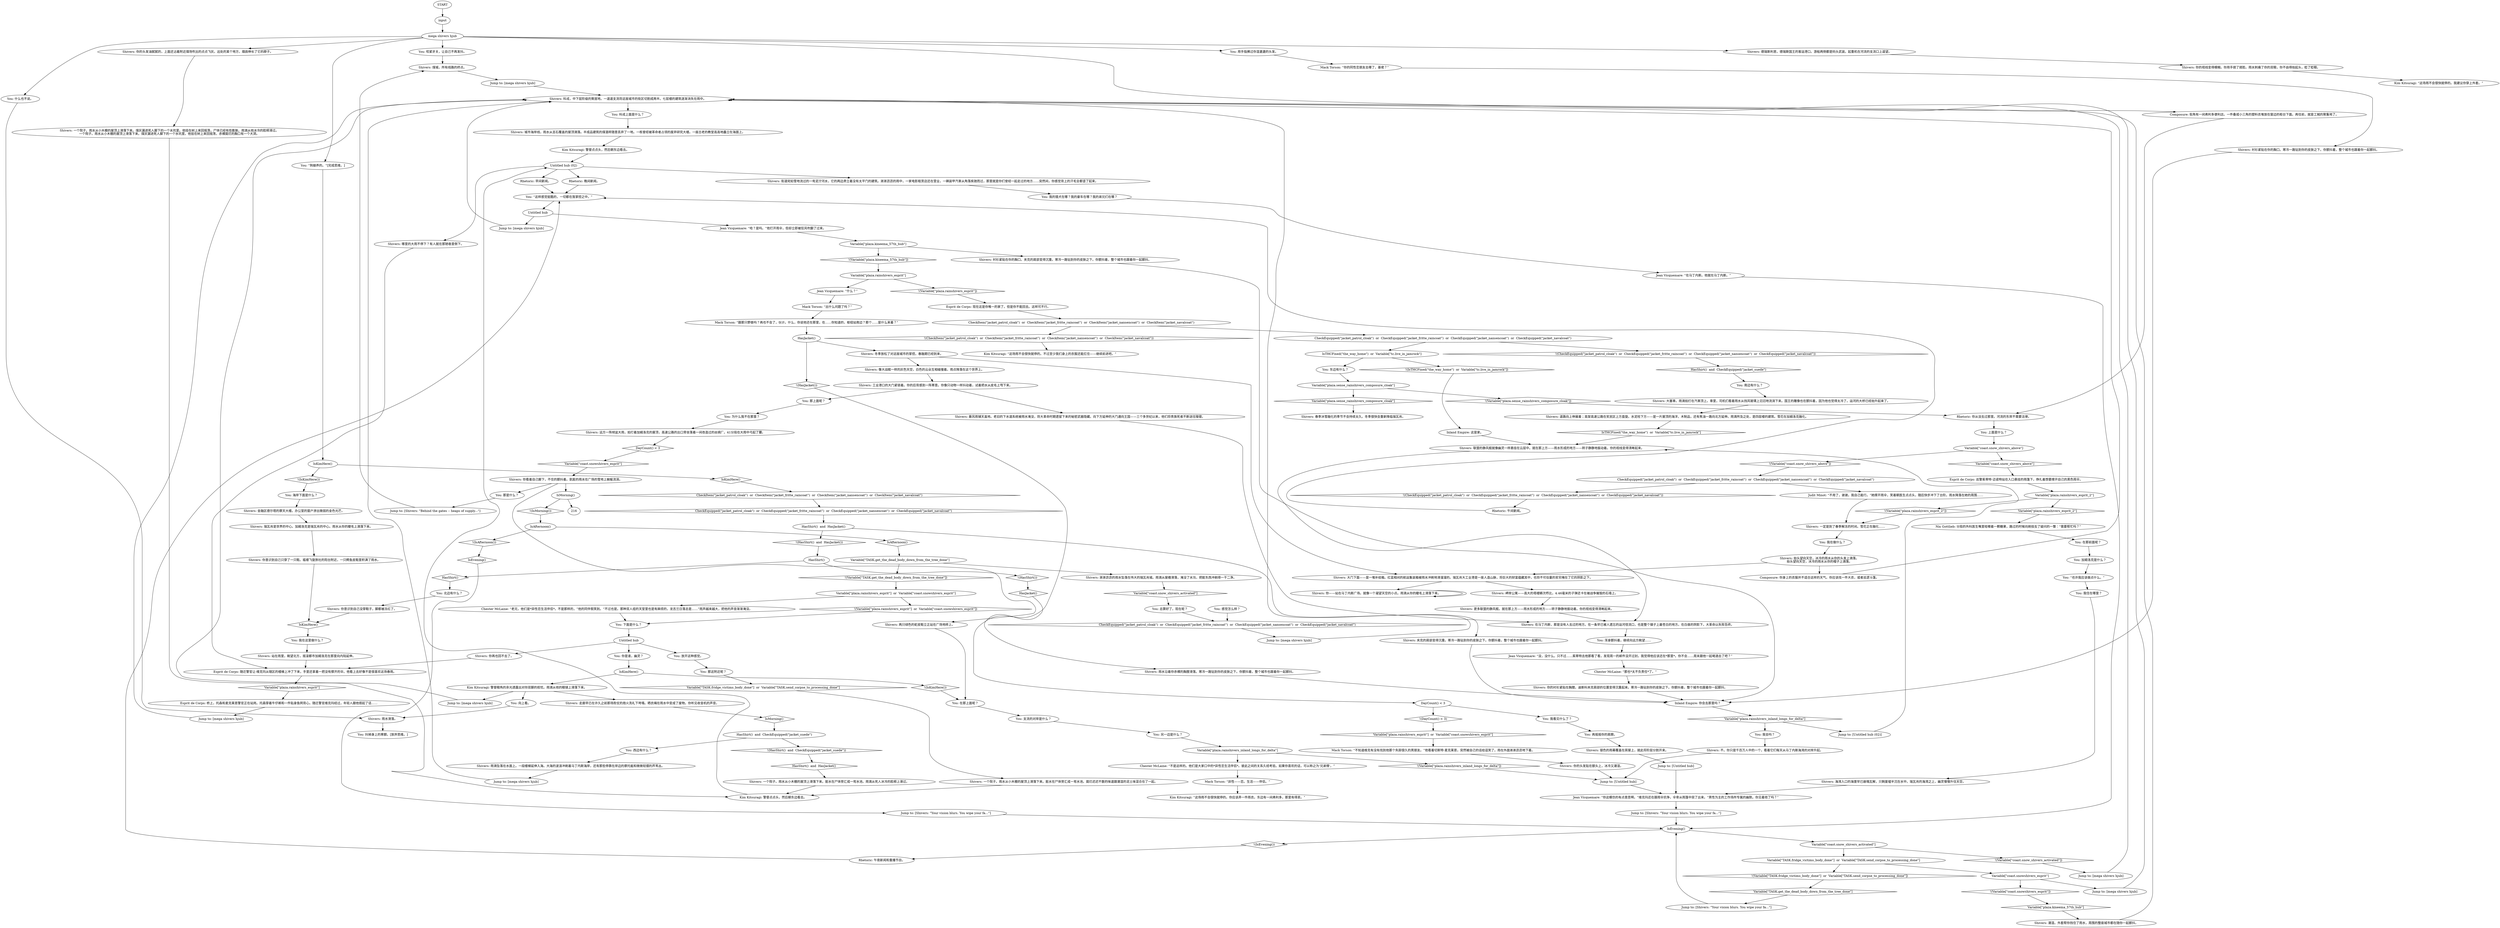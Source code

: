 # PLAZA ORB / rain shivers
# rain shivers
# ==================================================
digraph G {
	  0 [label="START"];
	  1 [label="input"];
	  2 [label="Shivers: 雨滴坠落在水面上。一段楼梯延伸入海。大海的波浪冲刷着马丁内斯海岸，还有那些停靠在岸边的摩托艇和微微轻摆的芦苇丛。"];
	  3 [label="Shivers: 雨水滑落。"];
	  4 [label="Shivers: 一个院子。雨水从小木棚的屋顶上滑落下来。脏水在尸体旁汇成一弯水池。腐烂迟迟不散的味道跟潮湿的泥土味混合在了一起。"];
	  5 [label="Mack Torson: “不知道维克有没有找到他那个失踪很久的男朋友。”他看着切斯特·麦克莱恩，突然被自己的话给逗笑了。雨在外面淅淅沥沥地下着。"];
	  6 [label="Variable[\"plaza.sense_rainshivers_composure_cloak\"]"];
	  7 [label="Variable[\"plaza.sense_rainshivers_composure_cloak\"]", shape=diamond];
	  8 [label="!(Variable[\"plaza.sense_rainshivers_composure_cloak\"])", shape=diamond];
	  9 [label="Jump to: [Shivers: \"Behind the gates -- heaps of supply...\"]"];
	  10 [label="Esprit de Corps: 桥上，托森和麦克莱恩警官正在站岗。托森穿着牛仔裤和一件贴身鱼网背心。随迁警官维克玛经过，年轻人跟他搭起了话……"];
	  11 [label="Rhetoric: 午夜新闻和重播节目。"];
	  12 [label="Variable[\"plaza.rainshivers_esprit_2\"]"];
	  13 [label="Variable[\"plaza.rainshivers_esprit_2\"]", shape=diamond];
	  14 [label="!(Variable[\"plaza.rainshivers_esprit_2\"])", shape=diamond];
	  15 [label="You: 我在做什么？"];
	  16 [label="Shivers: 抬头望向天空，冰冷的雨水从你的头发上滴落。\n抬头望向天空，冰冷的雨水从你的帽子上滴落。"];
	  17 [label="You: 科戎上面是什么？"];
	  18 [label="Jump to: [Untitled hub]"];
	  19 [label="You: 我会吗？"];
	  20 [label="Esprit de Corps: 现在这是你唯一的家了。但是你不能回去。这样可不行。"];
	  21 [label="IsAfternoon()"];
	  22 [label="IsAfternoon()", shape=diamond];
	  23 [label="!(IsAfternoon())", shape=diamond];
	  24 [label="Shivers: 大塞車。雨滴拍打在汽車顶上。車里，司机们看着雨水从挡风玻璃上汩汩地流淌下来。国王的雕像也在颤抖着，因为他也觉得太冷了。运河的大桥已经抬升起来了。"];
	  25 [label="You: 你是谁，幽灵？"];
	  26 [label="Shivers: 不。你只是千百万人中的一个，看着它们每天从马丁内斯海湾的对岸升起。"];
	  27 [label="Shivers: 两只绿色的蛇皮鞋立正站在广场地砖上。"];
	  28 [label="Shivers: 站在雨里，眺望北方，摇滚都市加姆洛克在那里向内陆延伸。"];
	  29 [label="Chester McLaine: “那也*太不负责任*了。”"];
	  30 [label="IsKimHere()"];
	  31 [label="IsKimHere()", shape=diamond];
	  32 [label="!(IsKimHere())", shape=diamond];
	  33 [label="HasShirt()"];
	  34 [label="HasShirt()", shape=diamond];
	  35 [label="!(HasShirt())", shape=diamond];
	  36 [label="Variable[\"coast.snow_shivers_above\"]"];
	  37 [label="Variable[\"coast.snow_shivers_above\"]", shape=diamond];
	  38 [label="!(Variable[\"coast.snow_shivers_above\"])", shape=diamond];
	  39 [label="Nix Gottlieb: 分局的外科医生嘴里咀嚼着一颗糖果，路过的时候向她投去了疑问的一瞥：“需要帮忙吗？”"];
	  40 [label="You: 感觉怎么样？"];
	  41 [label="Shivers: 工业港口的大门紧锁着。你的后背感到一阵寒意。你像只动物一样抖动着，试着把水从皮毛上甩下来。"];
	  42 [label="Rhetoric: 你从没去过那里。河流的东岸不需要法律。"];
	  43 [label="Jump to: [Untitled hub]"];
	  44 [label="Jump to: [mega shivers hjub]"];
	  45 [label="Shivers: 一个院子。雨水从小木棚的屋顶上滑落下来。煤灰漏进死人脚下的一个水坑里。他挂在树上来回摇荡，尸体已经有些膨胀。雨滴从他冰冷的脸颊滑过。\n一个院子。雨水从小木棚的屋顶上滑落下来。煤灰漏进死人脚下的一个水坑里。他挂在树上来回摇荡，赤裸腐烂的胸口有一个大洞。"];
	  46 [label="Variable[\"plaza.rainshivers_esprit\"]  or  Variable[\"coast.snowshivers_esprit\"]"];
	  47 [label="Variable[\"plaza.rainshivers_esprit\"]  or  Variable[\"coast.snowshivers_esprit\"]", shape=diamond];
	  48 [label="!(Variable[\"plaza.rainshivers_esprit\"]  or  Variable[\"coast.snowshivers_esprit\"])", shape=diamond];
	  49 [label="Chester McLaine: “老兄，他们是*异性恋生活伴侣*。不是那样的，”他的同伴假笑到。“不过也是。那种双人组的天堂里也是有麻烦的，龙舌兰日落总是……”雨声越来越大，把他的声音渐渐淹没。"];
	  50 [label="Shivers: 你的头发贴在额头上，冰冷又潮湿。"];
	  51 [label="You: 那这附近呢？"];
	  52 [label="You: “这样感觉挺酷的，一切都在我掌控之中。”"];
	  53 [label="You: 向上看。"];
	  54 [label="Jump to: [mega shivers hjub]"];
	  55 [label="Shivers: 在马丁内斯，那是没有人去过的地方。在一条早已被人遗忘的运河径流口，也是整个镇子上最苍白的地方。在白昼的阴影下，大革命以失败告终。"];
	  56 [label="Shivers: 远方一阵倾盆大雨，拍打着加姆洛克的屋顶，高速公路的出口旁坐落着一间改造过的丝绸厂。41分局在大雨中弓起了腰。"];
	  57 [label="Jean Vicquemare: “没，没什么。只不过……茱蒂特去他那看了看，发现周一的邮件没开过封。我觉得他应该还在*那里*。你不会……周末跟他一起喝酒去了吧？”"];
	  58 [label="Mack Torson: “跟那只野兽吗？再也不会了，伙计。什么，你说他还在那里，在……你知道的，枢纽站南边？那个……是什么来着？”"];
	  59 [label="Shivers: 你的衬衫紧贴在胸膛。迪斯科夹克肩部的位置变得沉重起来。寒冷一路钻到你的皮肤之下。你颤抖着，整个城市也跟着你一起颤抖。"];
	  60 [label="You: 南边有什么？"];
	  61 [label="You: 什么也不说。"];
	  62 [label="Shivers: 走廊早已在许久之前那场败仗的炮火洗礼下垮塌。晒衣绳在雨水中变成了废物。你听见收音机的声音。"];
	  63 [label="Shivers: 更多联盟的静风舰。就在那上方——雨水形成的地方——转子静静地振动着。你的视线变得清晰起来。"];
	  64 [label="Esprit de Corps: 巡警茱蒂特·迈诺特站在入口悬挂的雨篷下，挣扎着想要撑开自己的黑色雨伞。"];
	  65 [label="Shivers: 你看着自己脚下，不住的颤抖着。肮脏的雨水在广场的雪地上蜿蜒流淌。"];
	  66 [label="Shivers: 银色的雨幕覆盖在房屋上，就此将阶层分割开来。"];
	  67 [label="Shivers: 城市海岸线，雨水从亘石覆盖的屋顶滴落。半成品建筑的煤渣砖随意丢弃了一地。一栋曾经被革命者占领的废弃研究大楼。一座古老的教堂高高地矗立在海面上。"];
	  68 [label="Shivers: 金融区德尔塔的摩天大楼。办公室的窗户渗出微弱的金色光芒。"];
	  69 [label="IsKimHere()"];
	  70 [label="IsKimHere()", shape=diamond];
	  71 [label="!(IsKimHere())", shape=diamond];
	  72 [label="Kim Kitsuragi: 警督眼角的余光透露出对你双脚的担忧。雨滴从他的眼镜上滑落下来。"];
	  73 [label="You: 我在这里做什么？"];
	  74 [label="You: 浑身颤抖着，继续向远方眺望……"];
	  75 [label="Rhetoric: 晚间新闻。"];
	  76 [label="Jump to: [Shivers: \"Your vision blurs. You wipe your fa...\"]"];
	  77 [label="Shivers: 潮湿。外套帮你挡住了雨水，周围的整座城市都在随你一起颤抖。"];
	  78 [label="Jump to: [mega shivers hjub]"];
	  79 [label="Kim Kitsuragi: 警督点点头，然后朝东边看去。"];
	  80 [label="You: 我住在哪里？"];
	  81 [label="Rhetoric: 早间新闻。"];
	  82 [label="HasShirt()  and  CheckEquipped(\"jacket_suede\")"];
	  83 [label="HasShirt()  and  CheckEquipped(\"jacket_suede\")", shape=diamond];
	  84 [label="!(HasShirt()  and  CheckEquipped(\"jacket_suede\"))", shape=diamond];
	  85 [label="You: 西边有什么？"];
	  86 [label="You: 咬紧牙关，让自己不再发抖。"];
	  87 [label="You: 那上面呢？"];
	  88 [label="Kim Kitsuragi: 警督点点头，然后朝东边看去。"];
	  89 [label="Untitled hub"];
	  90 [label="Untitled hub (02)"];
	  91 [label="Shivers: 联盟的静风舰就像幽灵一样悬挂在云层中。就在那上方——雨水形成的地方——转子静静地振动着。你的视线变得清晰起来。"];
	  92 [label="CheckEquipped(\"jacket_patrol_cloak\")  or  CheckEquipped(\"jacket_fritte_raincoat\")  or  CheckEquipped(\"jacket_nansencoat\")  or  CheckEquipped(\"jacket_navalcoat\")"];
	  93 [label="CheckEquipped(\"jacket_patrol_cloak\")  or  CheckEquipped(\"jacket_fritte_raincoat\")  or  CheckEquipped(\"jacket_nansencoat\")  or  CheckEquipped(\"jacket_navalcoat\")", shape=diamond];
	  94 [label="!(CheckEquipped(\"jacket_patrol_cloak\")  or  CheckEquipped(\"jacket_fritte_raincoat\")  or  CheckEquipped(\"jacket_nansencoat\")  or  CheckEquipped(\"jacket_navalcoat\"))", shape=diamond];
	  95 [label="Judit Minot: “不用了，谢谢。我自己能行。”她撑开雨伞，笑着朝医生点点头，随后快步冲下了台阶。雨水降落在她的周围……"];
	  96 [label="You: 在那前面呢？"];
	  97 [label="Shivers: 岬岸公寓——高大的塔楼鳞次栉比，4.46毫米的子弹还卡在被战争摧毁的石墙上。"];
	  98 [label="Shivers: 你意识到自己没穿鞋子，脚都被冻红了。"];
	  99 [label="You: 那是什么？"];
	  100 [label="Jean Vicquemare: “哈？是吗。”他打开雨伞，但却立即被狂风吹翻了过来。"];
	  101 [label="Mack Torson: “异性——恋。生活——伴侣。”"];
	  102 [label="Variable[\"plaza.kineema_57th_hub\"]"];
	  103 [label="Variable[\"plaza.kineema_57th_hub\"]", shape=diamond];
	  104 [label="!(Variable[\"plaza.kineema_57th_hub\"])", shape=diamond];
	  105 [label="Shivers: 衬衫紧贴在你的胸口。夹克的肩部变得沉重。寒冷一路钻到你的皮肤之下。你颤抖着，整个城市也跟着你一起颤抖。"];
	  106 [label="Shivers: 一个院子。雨水从小木棚的屋顶上滑落下来。脏水在尸体旁汇成一弯水池。雨滴从死人冰冷的脸颊上滑过。"];
	  107 [label="Jump to: [Shivers: \"Your vision blurs. You wipe your fa...\"]"];
	  108 [label="You: 下面是什么？"];
	  109 [label="You: 用手指拂过你湿漉漉的头发。"];
	  110 [label="You: 放开这种感觉。"];
	  111 [label="Jump to: [Untitled hub (02)]"];
	  112 [label="Esprit de Corps: 随迁警官让·维克玛从辖区的楼梯上冲了下来，手里还拿着一把没有撑开的伞。他看上去好像不是很喜欢这场春雨。"];
	  113 [label="Variable[\"plaza.rainshivers_esprit\"]"];
	  114 [label="Variable[\"plaza.rainshivers_esprit\"]", shape=diamond];
	  115 [label="!(Variable[\"plaza.rainshivers_esprit\"])", shape=diamond];
	  116 [label="Jean Vicquemare: “什么？”"];
	  117 [label="Shivers: 衬衫紧贴在你的胸口。寒冷一路钻到你的皮肤之下。你颤抖着，整个城市也跟着你一起颤抖。"];
	  118 [label="You: 北边有什么？"];
	  119 [label="Composure: 街角有一间弗利多便利店。一件叠成小三角的塑料衣堆放在窗边的柜台下面。再往前，就是工贼的聚集地了。"];
	  120 [label="Shivers: 春季冰雪融化的季节不会持续太久。冬季很快会重新降临瑞瓦肖。"];
	  121 [label="You: 海岸下面是什么？"];
	  122 [label="Shivers: 你再也回不去了。"];
	  123 [label="You: 我的猎犬在哪？我的豪车在哪？我的弟兄们在哪？"];
	  124 [label="Shivers: 哪里的大雨不停下？有人就在那陋巷里倒下。"];
	  125 [label="Jean Vicquemare: “在马丁内斯。他就在马丁内斯。”"];
	  126 [label="HasJacket()"];
	  127 [label="HasJacket()", shape=diamond];
	  128 [label="!(HasJacket())", shape=diamond];
	  129 [label="Shivers: 冬季放松了对这座城市的掌控。春融期已经到来。"];
	  130 [label="You: 总算好了。现在呢？"];
	  131 [label="Shivers: 像大战舰一样的灰色天空，白色的云朵互相碰撞着。雨点降落在这个世界上。"];
	  132 [label="You: 再摇摇你的肩膀。"];
	  133 [label="Shivers: 暴风雨铺天盖地。老旧的下水道系统被雨水淹没，将大革命时期遗留下来的秘密武器隐藏。向下方延伸的大门通向王国——三个多世纪以来，他们将贵族死者不断送往陵寝。"];
	  134 [label="Untitled hub"];
	  135 [label="Jean Vicquemare: “你这模仿的有点意思啊。”维克玛还在跟雨伞抗争，伞骨从雨篷中突了出来。“男性为主的工作场所专属的幽默。你见着他了吗？”"];
	  136 [label="Kim Kitsuragi: “这场雨不会很快就停的。你应该弄一件雨衣。东边有一间弗利多，那里有得卖。”"];
	  137 [label="Kim Kitsuragi: “这场雨不会很快就停的。不过至少我们身上的衣服还能扛住——继续前进吧。”"];
	  138 [label="HasShirt()  and  HasJacket()"];
	  139 [label="HasShirt()  and  HasJacket()", shape=diamond];
	  140 [label="!(HasShirt()  and  HasJacket())", shape=diamond];
	  141 [label="Shivers: 夹克的肩部变得沉重。寒冷一路钻到你的皮肤之下。你颤抖着，整个城市也跟着你一起颤抖。"];
	  142 [label="Shivers: 雨水沿着你赤裸的胸膛滑落。寒冷一路钻到你的皮肤之下。你颤抖着，整个城市也跟着你一起颤抖。"];
	  143 [label="DayCount() < 3"];
	  144 [label="DayCount() < 3", shape=diamond];
	  145 [label="!(DayCount() < 3)", shape=diamond];
	  146 [label="You: 我看见什么了？"];
	  147 [label="Composure: 你身上的衣服并不适合这样的天气。你应该找一件大衣，或者巡逻斗篷。"];
	  148 [label="Inland Empire: 你会去那里吗？"];
	  149 [label="Shivers: 瑞瓦肖是世界的中心。加姆洛克是瑞瓦肖的中心。雨水从你的睫毛上滴落下来。"];
	  150 [label="You: “也许我应该做点什么。”"];
	  151 [label="Jump to: [mega shivers hjub]"];
	  152 [label="You: 抖掉身上的寒颤。[放弃思维。]"];
	  153 [label="Shivers: 大门下面——是一堆补给箱。红蓝相间的航运集装箱被雨水冲刷地滑溜溜的。瑞瓦肖大工业港是一座人造山脉，将巨大的财富蕴藏其中，也将不可估量的贫穷掩在了它的阴影之下。"];
	  154 [label="Shivers: 煤城，所有线路的终点。"];
	  155 [label="You: 为什么我不在那里？"];
	  156 [label="Shivers: 街道宛如雪地流过的一弯泥泞河水，它的两边肃立着没有太平门的建筑。淅淅沥沥的雨中，一家电影租赁店还在营业，一辆装甲汽車从角落疾驰而过，那里就是你们曾经一起走过的地方……突然间，你感觉背上的汗毛全都竖了起来。"];
	  157 [label="Shivers: 海湾入口的海堡早已崩塌瓦解，只剩废墟半沉在水中。瑞瓦肖的海湾之上，幽灵慢慢升往天空。"];
	  158 [label="Jump to: [mega shivers hjub]"];
	  159 [label="You: 上面是什么？"];
	  160 [label="You: “狗娘养的。”[完成思维。]"];
	  161 [label="Shivers: 你的头发油腻腻的，上面还沾着附近煤场吹出的点点飞灰。远处的某个地方，烟囱伸长了它的脖子。"];
	  162 [label="Mack Torson: “你的同性恋朋友去哪了，基佬？”"];
	  163 [label="Jump to: [mega shivers hjub]"];
	  164 [label="Kim Kitsuragi: “这场雨不会很快就停的。我建议你穿上外套。”"];
	  165 [label="Rhetoric: 午间新闻。"];
	  166 [label="Variable[\"TASK.get_the_dead_body_down_from_the_tree_done\"]"];
	  167 [label="Variable[\"TASK.get_the_dead_body_down_from_the_tree_done\"]", shape=diamond];
	  168 [label="!(Variable[\"TASK.get_the_dead_body_down_from_the_tree_done\"])", shape=diamond];
	  169 [label="Shivers: 淅淅沥沥的雨水坠落在伟大的瑞瓦肖城。雨滴从屋檐滑落，淹没了水沟，把脏东西冲刷得一干二净。"];
	  170 [label="mega shivers hjub"];
	  171 [label="Shivers: 科戎，中下层阶级的聚居地。一道道支流将这座城市的街区切割成两半。七层楼的建筑逐渐消失在雨中。"];
	  172 [label="You: 另一边是什么？"];
	  173 [label="Shivers: 道路向上伸展着；高架高速公路在贫民区上方盘旋。水泥柱下方——是一片屋顶的海洋，木制品，还有焦油一路向北方延伸。雨滴所及之处，是四层楼的建筑。雪花在加姆洛克融化。"];
	  174 [label="Variable[\"plaza.rainshivers_inland_longs_for_delta\"]"];
	  175 [label="Variable[\"plaza.rainshivers_inland_longs_for_delta\"]", shape=diamond];
	  176 [label="!(Variable[\"plaza.rainshivers_inland_longs_for_delta\"])", shape=diamond];
	  177 [label="Chester McLaine: “不是这样的。他们是大家口中的*异性恋生活伴侣*。彼此之间的关系久经考验。如果你喜欢的话，可以称之为‘兄弟情'。”"];
	  178 [label="Mack Torson: “出什么问题了吗？”"];
	  179 [label="Jump to: [Shivers: \"Your vision blurs. You wipe your fa...\"]"];
	  180 [label="CheckItem(\"jacket_patrol_cloak\")  or  CheckItem(\"jacket_fritte_raincoat\")  or  CheckItem(\"jacket_nansencoat\")  or  CheckItem(\"jacket_navalcoat\")"];
	  181 [label="CheckItem(\"jacket_patrol_cloak\")  or  CheckItem(\"jacket_fritte_raincoat\")  or  CheckItem(\"jacket_nansencoat\")  or  CheckItem(\"jacket_navalcoat\")", shape=diamond];
	  182 [label="!(CheckItem(\"jacket_patrol_cloak\")  or  CheckItem(\"jacket_fritte_raincoat\")  or  CheckItem(\"jacket_nansencoat\")  or  CheckItem(\"jacket_navalcoat\"))", shape=diamond];
	  183 [label="CheckEquipped(\"jacket_patrol_cloak\")  or  CheckEquipped(\"jacket_fritte_raincoat\")  or  CheckEquipped(\"jacket_nansencoat\")  or  CheckEquipped(\"jacket_navalcoat\")"];
	  184 [label="CheckEquipped(\"jacket_patrol_cloak\")  or  CheckEquipped(\"jacket_fritte_raincoat\")  or  CheckEquipped(\"jacket_nansencoat\")  or  CheckEquipped(\"jacket_navalcoat\")", shape=diamond];
	  185 [label="!(CheckEquipped(\"jacket_patrol_cloak\")  or  CheckEquipped(\"jacket_fritte_raincoat\")  or  CheckEquipped(\"jacket_nansencoat\")  or  CheckEquipped(\"jacket_navalcoat\"))", shape=diamond];
	  186 [label="IsTHCFixed(\"the_way_home\")  or  Variable[\"tc.live_in_jamrock\"]"];
	  187 [label="IsTHCFixed(\"the_way_home\")  or  Variable[\"tc.live_in_jamrock\"]", shape=diamond];
	  188 [label="!(IsTHCFixed(\"the_way_home\")  or  Variable[\"tc.live_in_jamrock\"])", shape=diamond];
	  189 [label="You: 东边有什么？"];
	  190 [label="Shivers: 德瑞斯利恩，德瑞斯国王的客运港口。游船两侧都是码头武装。起重机在河流的支流口上遥望。"];
	  191 [label="You: 支流的对岸是什么？"];
	  192 [label="Shivers: 你的视线变得模糊。你用手搓了搓脸。雨水刺痛了你的双眼，你不由得抬起头，眨了眨眼。"];
	  193 [label="IsEvening()"];
	  194 [label="IsEvening()", shape=diamond];
	  195 [label="!(IsEvening())", shape=diamond];
	  196 [label="Variable[\"coast.snow_shivers_activated\"]"];
	  197 [label="Variable[\"coast.snow_shivers_activated\"]", shape=diamond];
	  198 [label="!(Variable[\"coast.snow_shivers_activated\"])", shape=diamond];
	  199 [label="Variable[\"TASK.fridge_victims_body_done\"]  or  Variable[\"TASK.send_corpse_to_processing_done\"]"];
	  200 [label="Variable[\"TASK.fridge_victims_body_done\"]  or  Variable[\"TASK.send_corpse_to_processing_done\"]", shape=diamond];
	  201 [label="!(Variable[\"TASK.fridge_victims_body_done\"]  or  Variable[\"TASK.send_corpse_to_processing_done\"])", shape=diamond];
	  202 [label="Variable[\"coast.snowshivers_esprit\"]"];
	  203 [label="Variable[\"coast.snowshivers_esprit\"]", shape=diamond];
	  204 [label="!(Variable[\"coast.snowshivers_esprit\"])", shape=diamond];
	  205 [label="Jump to: [mega shivers hjub]"];
	  206 [label="Shivers: 一定是到了春季解冻的时间。雪花正在融化……"];
	  207 [label="Jump to: [mega shivers hjub]"];
	  208 [label="You: 在那上面呢？"];
	  209 [label="Shivers: 你——站在马丁内斯广场。就像一个凝望天空的小点。雨滴从你的睫毛上滑落下来。"];
	  210 [label="You: 加姆洛克是什么？"];
	  211 [label="Inland Empire: 这是家。"];
	  212 [label="Shivers: 你意识到自己只穿了一只鞋。褴褛飞旋旅社的阳台附近，一只鳄鱼皮鞋里积满了雨水。"];
	  213 [label="IsMorning()"];
	  214 [label="IsMorning()", shape=diamond];
	  215 [label="!(IsMorning())", shape=diamond];
	  0 -> 1
	  1 -> 170
	  2 -> 158
	  3 -> 152
	  4 -> 79
	  5 -> 50
	  6 -> 8
	  6 -> 7
	  7 -> 120
	  8 -> 42
	  9 -> 154
	  10 -> 163
	  11 -> 52
	  12 -> 13
	  12 -> 14
	  13 -> 39
	  14 -> 206
	  15 -> 16
	  16 -> 153
	  16 -> 147
	  17 -> 67
	  18 -> 135
	  19 -> 26
	  20 -> 180
	  21 -> 22
	  21 -> 23
	  22 -> 166
	  23 -> 194
	  24 -> 173
	  25 -> 69
	  26 -> 18
	  27 -> 208
	  28 -> 112
	  29 -> 59
	  30 -> 32
	  30 -> 31
	  31 -> 181
	  32 -> 121
	  33 -> 34
	  33 -> 35
	  34 -> 118
	  35 -> 127
	  36 -> 37
	  36 -> 38
	  37 -> 64
	  38 -> 92
	  39 -> 96
	  40 -> 184
	  41 -> 133
	  41 -> 87
	  42 -> 159
	  43 -> 135
	  44 -> 171
	  45 -> 79
	  46 -> 48
	  46 -> 49
	  47 -> 5
	  48 -> 108
	  49 -> 108
	  50 -> 18
	  51 -> 200
	  52 -> 89
	  53 -> 3
	  54 -> 171
	  55 -> 74
	  56 -> 144
	  57 -> 29
	  58 -> 126
	  59 -> 148
	  60 -> 24
	  61 -> 3
	  62 -> 214
	  63 -> 55
	  64 -> 12
	  65 -> 99
	  65 -> 27
	  65 -> 213
	  66 -> 43
	  67 -> 88
	  68 -> 149
	  69 -> 72
	  69 -> 71
	  70 -> 73
	  71 -> 208
	  72 -> 53
	  72 -> 62
	  72 -> 151
	  73 -> 28
	  74 -> 57
	  75 -> 52
	  76 -> 193
	  77 -> 171
	  78 -> 171
	  79 -> 90
	  80 -> 157
	  81 -> 52
	  82 -> 84
	  82 -> 85
	  83 -> 60
	  84 -> 139
	  85 -> 2
	  86 -> 154
	  87 -> 155
	  88 -> 90
	  89 -> 100
	  89 -> 54
	  90 -> 81
	  90 -> 156
	  90 -> 75
	  90 -> 124
	  91 -> 55
	  92 -> 94
	  92 -> 95
	  93 -> 138
	  94 -> 165
	  95 -> 206
	  96 -> 210
	  97 -> 63
	  98 -> 70
	  99 -> 9
	  100 -> 102
	  101 -> 136
	  102 -> 104
	  102 -> 105
	  103 -> 77
	  104 -> 113
	  105 -> 148
	  106 -> 79
	  107 -> 193
	  108 -> 134
	  109 -> 162
	  110 -> 51
	  111 -> 91
	  112 -> 114
	  113 -> 115
	  113 -> 116
	  114 -> 10
	  115 -> 20
	  116 -> 178
	  117 -> 148
	  118 -> 98
	  119 -> 42
	  121 -> 68
	  122 -> 112
	  123 -> 125
	  124 -> 112
	  125 -> 193
	  126 -> 128
	  126 -> 129
	  127 -> 142
	  128 -> 143
	  129 -> 153
	  129 -> 131
	  130 -> 184
	  131 -> 41
	  132 -> 66
	  133 -> 55
	  134 -> 25
	  134 -> 122
	  134 -> 110
	  135 -> 179
	  138 -> 140
	  138 -> 141
	  139 -> 106
	  140 -> 33
	  141 -> 148
	  142 -> 148
	  143 -> 145
	  143 -> 146
	  144 -> 203
	  145 -> 47
	  146 -> 132
	  147 -> 171
	  148 -> 175
	  149 -> 212
	  150 -> 80
	  151 -> 171
	  153 -> 209
	  153 -> 97
	  154 -> 44
	  155 -> 56
	  156 -> 123
	  157 -> 135
	  158 -> 171
	  159 -> 36
	  160 -> 30
	  161 -> 45
	  162 -> 117
	  163 -> 171
	  165 -> 52
	  166 -> 168
	  166 -> 169
	  167 -> 107
	  168 -> 46
	  169 -> 197
	  170 -> 160
	  170 -> 161
	  170 -> 109
	  170 -> 86
	  170 -> 119
	  170 -> 61
	  170 -> 190
	  171 -> 17
	  172 -> 174
	  173 -> 187
	  174 -> 176
	  174 -> 177
	  175 -> 19
	  175 -> 111
	  176 -> 18
	  177 -> 101
	  178 -> 58
	  179 -> 193
	  180 -> 182
	  180 -> 183
	  181 -> 93
	  182 -> 137
	  183 -> 185
	  183 -> 186
	  184 -> 78
	  185 -> 83
	  186 -> 188
	  186 -> 189
	  187 -> 91
	  188 -> 211
	  189 -> 6
	  190 -> 192
	  191 -> 172
	  192 -> 164
	  193 -> 195
	  193 -> 196
	  194 -> 76
	  195 -> 11
	  196 -> 198
	  196 -> 199
	  197 -> 130
	  198 -> 207
	  199 -> 201
	  199 -> 202
	  200 -> 4
	  201 -> 167
	  202 -> 204
	  202 -> 205
	  203 -> 65
	  204 -> 103
	  205 -> 171
	  206 -> 15
	  207 -> 171
	  208 -> 191
	  209 -> 209
	  210 -> 150
	  211 -> 91
	  212 -> 70
	  213 -> 216
	  213 -> 215
	  214 -> 82
	  215 -> 21
}

